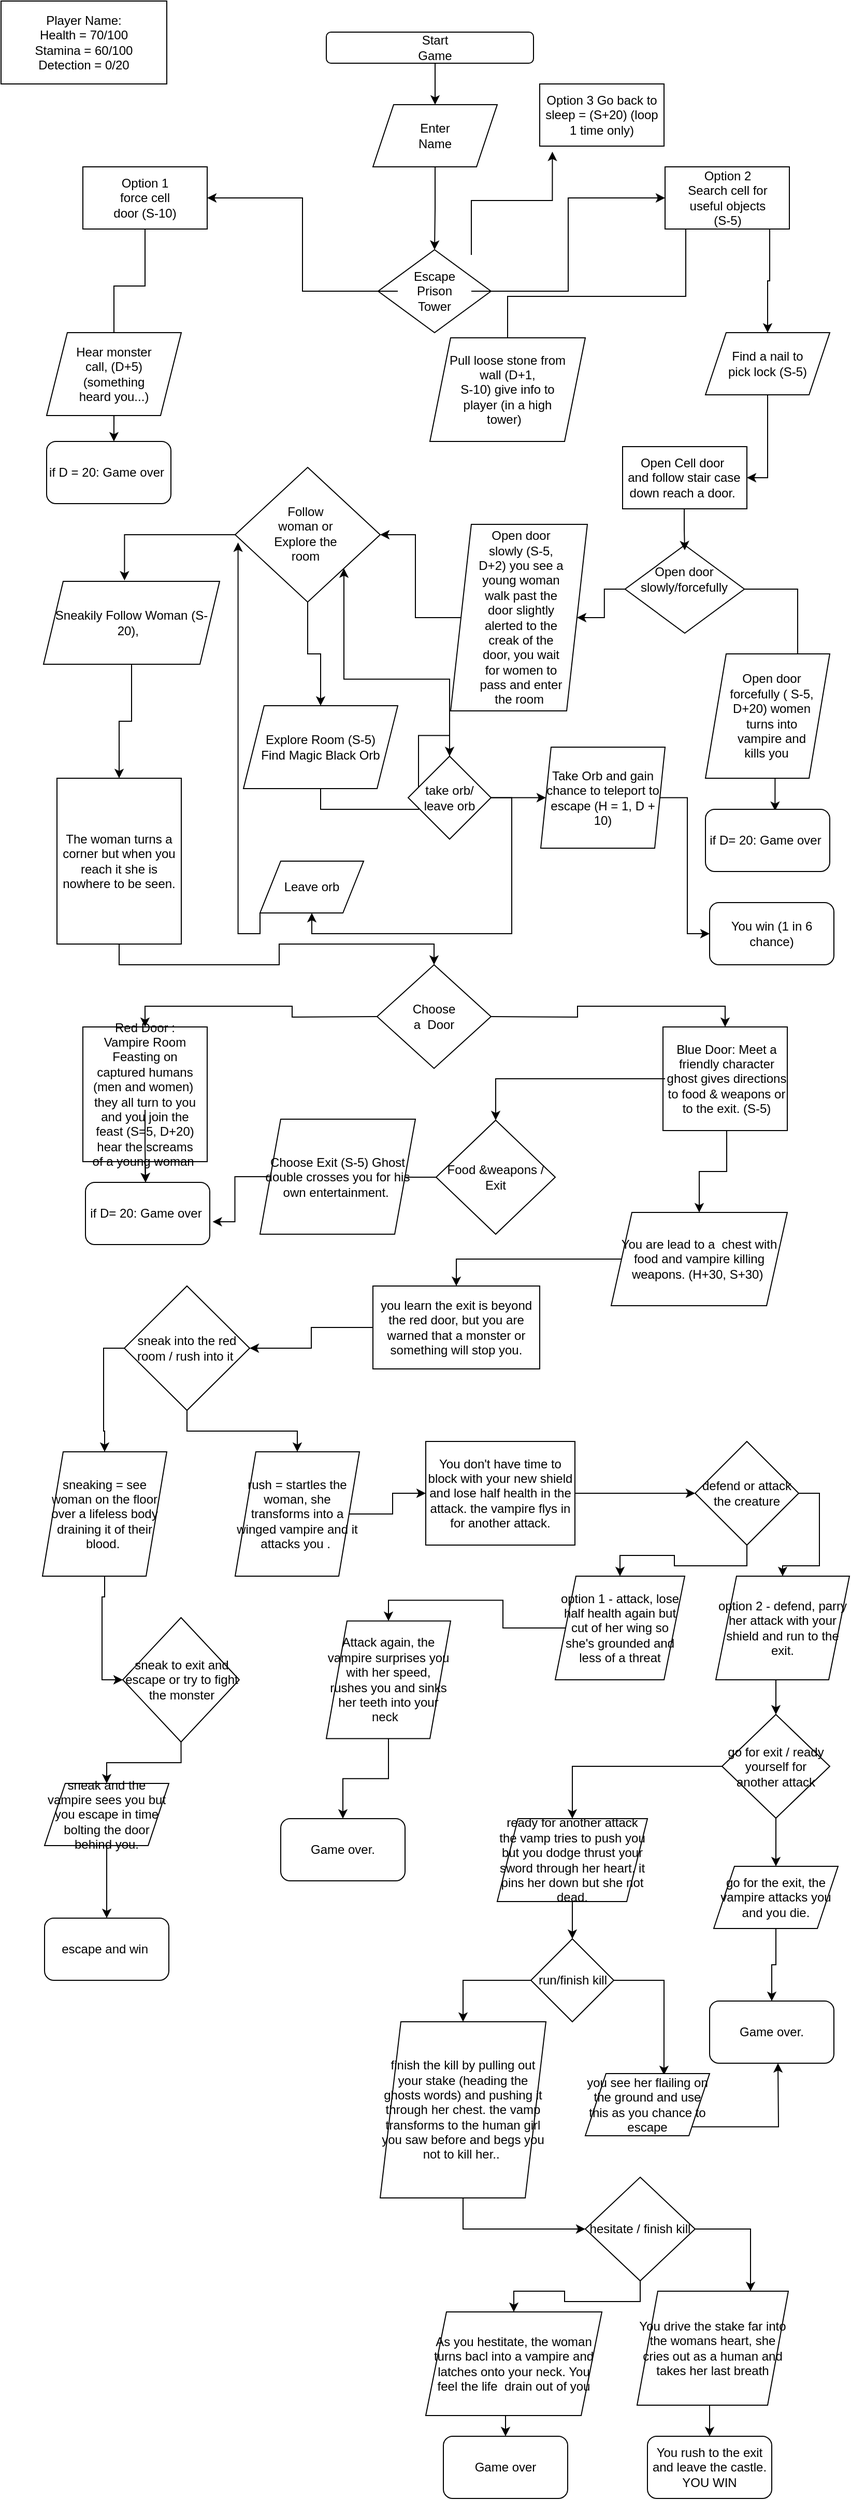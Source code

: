<mxfile version="14.2.9" type="github">
  <diagram id="AGkp3YgMyCRiQ7xAGxLQ" name="Page-1">
    <mxGraphModel dx="820" dy="880" grid="1" gridSize="10" guides="1" tooltips="1" connect="1" arrows="1" fold="1" page="1" pageScale="1" pageWidth="827" pageHeight="1169" math="0" shadow="0">
      <root>
        <mxCell id="0" />
        <mxCell id="1" parent="0" />
        <mxCell id="mVKKj_rzwkYYP3pHzG7V-71" style="edgeStyle=orthogonalEdgeStyle;rounded=0;orthogonalLoop=1;jettySize=auto;html=1;exitX=1;exitY=0.5;exitDx=0;exitDy=0;entryX=0.778;entryY=0.143;entryDx=0;entryDy=0;entryPerimeter=0;" parent="1" source="mVKKj_rzwkYYP3pHzG7V-67" target="mVKKj_rzwkYYP3pHzG7V-66" edge="1">
          <mxGeometry relative="1" as="geometry" />
        </mxCell>
        <mxCell id="mVKKj_rzwkYYP3pHzG7V-80" style="edgeStyle=orthogonalEdgeStyle;rounded=0;orthogonalLoop=1;jettySize=auto;html=1;exitX=0;exitY=0.5;exitDx=0;exitDy=0;" parent="1" source="mVKKj_rzwkYYP3pHzG7V-67" target="mVKKj_rzwkYYP3pHzG7V-75" edge="1">
          <mxGeometry relative="1" as="geometry" />
        </mxCell>
        <mxCell id="mVKKj_rzwkYYP3pHzG7V-67" value="" style="rhombus;whiteSpace=wrap;html=1;" parent="1" vertex="1">
          <mxGeometry x="602.38" y="525" width="115.25" height="85" as="geometry" />
        </mxCell>
        <mxCell id="mVKKj_rzwkYYP3pHzG7V-27" value="" style="rounded=0;whiteSpace=wrap;html=1;" parent="1" vertex="1">
          <mxGeometry x="79" y="160" width="120" height="60" as="geometry" />
        </mxCell>
        <mxCell id="mVKKj_rzwkYYP3pHzG7V-28" value="" style="rounded=0;whiteSpace=wrap;html=1;" parent="1" vertex="1">
          <mxGeometry x="641" y="160" width="120" height="60" as="geometry" />
        </mxCell>
        <mxCell id="mVKKj_rzwkYYP3pHzG7V-25" value="" style="rhombus;whiteSpace=wrap;html=1;" parent="1" vertex="1">
          <mxGeometry x="364" y="240" width="109" height="80" as="geometry" />
        </mxCell>
        <mxCell id="mVKKj_rzwkYYP3pHzG7V-15" style="edgeStyle=orthogonalEdgeStyle;rounded=0;orthogonalLoop=1;jettySize=auto;html=1;exitX=0;exitY=0.5;exitDx=0;exitDy=0;entryX=0.5;entryY=0;entryDx=0;entryDy=0;" parent="1" target="mVKKj_rzwkYYP3pHzG7V-11" edge="1">
          <mxGeometry relative="1" as="geometry">
            <mxPoint x="363" y="980" as="sourcePoint" />
          </mxGeometry>
        </mxCell>
        <mxCell id="mVKKj_rzwkYYP3pHzG7V-16" style="edgeStyle=orthogonalEdgeStyle;rounded=0;orthogonalLoop=1;jettySize=auto;html=1;exitX=1;exitY=0.5;exitDx=0;exitDy=0;entryX=0.5;entryY=0;entryDx=0;entryDy=0;" parent="1" target="mVKKj_rzwkYYP3pHzG7V-12" edge="1">
          <mxGeometry relative="1" as="geometry">
            <mxPoint x="473" y="980" as="sourcePoint" />
          </mxGeometry>
        </mxCell>
        <mxCell id="mVKKj_rzwkYYP3pHzG7V-9" value="" style="rhombus;whiteSpace=wrap;html=1;" parent="1" vertex="1">
          <mxGeometry x="363" y="930" width="110" height="100" as="geometry" />
        </mxCell>
        <object label="" id="mVKKj_rzwkYYP3pHzG7V-1">
          <mxCell style="rounded=1;whiteSpace=wrap;html=1;" parent="1" vertex="1">
            <mxGeometry x="314" y="30" width="200" height="30" as="geometry" />
          </mxCell>
        </object>
        <mxCell id="mVKKj_rzwkYYP3pHzG7V-8" style="edgeStyle=orthogonalEdgeStyle;rounded=0;orthogonalLoop=1;jettySize=auto;html=1;entryX=0.5;entryY=0;entryDx=0;entryDy=0;" parent="1" target="mVKKj_rzwkYYP3pHzG7V-3" edge="1">
          <mxGeometry relative="1" as="geometry">
            <mxPoint x="419" y="70" as="sourcePoint" />
            <Array as="points">
              <mxPoint x="419" y="60" />
              <mxPoint x="419" y="60" />
            </Array>
          </mxGeometry>
        </mxCell>
        <mxCell id="mVKKj_rzwkYYP3pHzG7V-2" value="Start Game" style="text;html=1;strokeColor=none;fillColor=none;align=center;verticalAlign=middle;whiteSpace=wrap;rounded=0;" parent="1" vertex="1">
          <mxGeometry x="399" y="35" width="40" height="20" as="geometry" />
        </mxCell>
        <mxCell id="mVKKj_rzwkYYP3pHzG7V-26" style="edgeStyle=orthogonalEdgeStyle;rounded=0;orthogonalLoop=1;jettySize=auto;html=1;exitX=0.5;exitY=1;exitDx=0;exitDy=0;entryX=0.5;entryY=0;entryDx=0;entryDy=0;" parent="1" source="mVKKj_rzwkYYP3pHzG7V-3" target="mVKKj_rzwkYYP3pHzG7V-25" edge="1">
          <mxGeometry relative="1" as="geometry" />
        </mxCell>
        <mxCell id="mVKKj_rzwkYYP3pHzG7V-3" value="" style="shape=parallelogram;perimeter=parallelogramPerimeter;whiteSpace=wrap;html=1;fixedSize=1;" parent="1" vertex="1">
          <mxGeometry x="359" y="100" width="120" height="60" as="geometry" />
        </mxCell>
        <mxCell id="mVKKj_rzwkYYP3pHzG7V-6" value="Enter Name" style="text;html=1;strokeColor=none;fillColor=none;align=center;verticalAlign=middle;whiteSpace=wrap;rounded=0;" parent="1" vertex="1">
          <mxGeometry x="399" y="120" width="40" height="20" as="geometry" />
        </mxCell>
        <mxCell id="mVKKj_rzwkYYP3pHzG7V-7" style="edgeStyle=orthogonalEdgeStyle;rounded=0;orthogonalLoop=1;jettySize=auto;html=1;exitX=0.5;exitY=1;exitDx=0;exitDy=0;" parent="1" source="mVKKj_rzwkYYP3pHzG7V-6" target="mVKKj_rzwkYYP3pHzG7V-6" edge="1">
          <mxGeometry relative="1" as="geometry" />
        </mxCell>
        <mxCell id="mVKKj_rzwkYYP3pHzG7V-4" value="Choose a&amp;nbsp; Door" style="text;html=1;strokeColor=none;fillColor=none;align=center;verticalAlign=middle;whiteSpace=wrap;rounded=0;" parent="1" vertex="1">
          <mxGeometry x="402" y="950" width="32" height="60" as="geometry" />
        </mxCell>
        <mxCell id="mVKKj_rzwkYYP3pHzG7V-112" style="edgeStyle=orthogonalEdgeStyle;rounded=0;orthogonalLoop=1;jettySize=auto;html=1;exitX=0.5;exitY=1;exitDx=0;exitDy=0;entryX=0.5;entryY=0;entryDx=0;entryDy=0;" parent="1" source="mVKKj_rzwkYYP3pHzG7V-11" target="mVKKj_rzwkYYP3pHzG7V-110" edge="1">
          <mxGeometry relative="1" as="geometry" />
        </mxCell>
        <mxCell id="mVKKj_rzwkYYP3pHzG7V-11" value="" style="rounded=0;whiteSpace=wrap;html=1;" parent="1" vertex="1">
          <mxGeometry x="79" y="990" width="120" height="130" as="geometry" />
        </mxCell>
        <mxCell id="mVKKj_rzwkYYP3pHzG7V-12" value="" style="rounded=0;whiteSpace=wrap;html=1;" parent="1" vertex="1">
          <mxGeometry x="639" y="990" width="120" height="100" as="geometry" />
        </mxCell>
        <mxCell id="aACTHdseWjAm7IjOx82R-12" value="" style="edgeStyle=orthogonalEdgeStyle;rounded=0;orthogonalLoop=1;jettySize=auto;html=1;" edge="1" parent="1" source="mVKKj_rzwkYYP3pHzG7V-13" target="mVKKj_rzwkYYP3pHzG7V-110">
          <mxGeometry relative="1" as="geometry" />
        </mxCell>
        <mxCell id="mVKKj_rzwkYYP3pHzG7V-13" value="Red Door : Vampire Room Feasting on captured humans (men and women)&amp;nbsp;&lt;br&gt;they all turn to you and you join the feast (S=5, D+20) hear the screams of a young woman&amp;nbsp;" style="text;html=1;strokeColor=none;fillColor=none;align=center;verticalAlign=middle;whiteSpace=wrap;rounded=0;" parent="1" vertex="1">
          <mxGeometry x="86" y="1040" width="106" height="30" as="geometry" />
        </mxCell>
        <mxCell id="mVKKj_rzwkYYP3pHzG7V-115" style="edgeStyle=orthogonalEdgeStyle;rounded=0;orthogonalLoop=1;jettySize=auto;html=1;exitX=0;exitY=0.5;exitDx=0;exitDy=0;entryX=0.5;entryY=0;entryDx=0;entryDy=0;" parent="1" source="mVKKj_rzwkYYP3pHzG7V-14" target="mVKKj_rzwkYYP3pHzG7V-114" edge="1">
          <mxGeometry relative="1" as="geometry" />
        </mxCell>
        <mxCell id="mVKKj_rzwkYYP3pHzG7V-120" style="edgeStyle=orthogonalEdgeStyle;rounded=0;orthogonalLoop=1;jettySize=auto;html=1;exitX=0.5;exitY=1;exitDx=0;exitDy=0;entryX=0.5;entryY=0;entryDx=0;entryDy=0;" parent="1" source="mVKKj_rzwkYYP3pHzG7V-14" target="mVKKj_rzwkYYP3pHzG7V-119" edge="1">
          <mxGeometry relative="1" as="geometry" />
        </mxCell>
        <mxCell id="mVKKj_rzwkYYP3pHzG7V-14" value="Blue Door: Meet a friendly character ghost gives directions to food &amp;amp; weapons or to the exit. (S-5)" style="text;html=1;strokeColor=none;fillColor=none;align=center;verticalAlign=middle;whiteSpace=wrap;rounded=0;" parent="1" vertex="1">
          <mxGeometry x="641" y="990" width="119" height="100" as="geometry" />
        </mxCell>
        <mxCell id="mVKKj_rzwkYYP3pHzG7V-52" style="edgeStyle=orthogonalEdgeStyle;rounded=0;orthogonalLoop=1;jettySize=auto;html=1;exitX=0.5;exitY=1;exitDx=0;exitDy=0;entryX=0.5;entryY=0;entryDx=0;entryDy=0;" parent="1" source="mVKKj_rzwkYYP3pHzG7V-22" target="mVKKj_rzwkYYP3pHzG7V-37" edge="1">
          <mxGeometry relative="1" as="geometry" />
        </mxCell>
        <mxCell id="mVKKj_rzwkYYP3pHzG7V-22" value="Option 1 force cell door (S-10)" style="text;html=1;strokeColor=none;fillColor=none;align=center;verticalAlign=middle;whiteSpace=wrap;rounded=0;" parent="1" vertex="1">
          <mxGeometry x="104" y="160" width="70" height="60" as="geometry" />
        </mxCell>
        <mxCell id="mVKKj_rzwkYYP3pHzG7V-53" style="edgeStyle=orthogonalEdgeStyle;rounded=0;orthogonalLoop=1;jettySize=auto;html=1;exitX=1;exitY=1;exitDx=0;exitDy=0;" parent="1" source="mVKKj_rzwkYYP3pHzG7V-23" target="mVKKj_rzwkYYP3pHzG7V-32" edge="1">
          <mxGeometry relative="1" as="geometry" />
        </mxCell>
        <mxCell id="mVKKj_rzwkYYP3pHzG7V-54" style="edgeStyle=orthogonalEdgeStyle;rounded=0;orthogonalLoop=1;jettySize=auto;html=1;exitX=0;exitY=1;exitDx=0;exitDy=0;entryX=0.5;entryY=0;entryDx=0;entryDy=0;" parent="1" source="mVKKj_rzwkYYP3pHzG7V-23" target="mVKKj_rzwkYYP3pHzG7V-35" edge="1">
          <mxGeometry relative="1" as="geometry" />
        </mxCell>
        <mxCell id="mVKKj_rzwkYYP3pHzG7V-23" value="Option 2 Search cell for useful objects (S-5)" style="text;html=1;strokeColor=none;fillColor=none;align=center;verticalAlign=middle;whiteSpace=wrap;rounded=0;" parent="1" vertex="1">
          <mxGeometry x="661" y="160" width="81" height="60" as="geometry" />
        </mxCell>
        <mxCell id="mVKKj_rzwkYYP3pHzG7V-29" style="edgeStyle=orthogonalEdgeStyle;rounded=0;orthogonalLoop=1;jettySize=auto;html=1;exitX=0;exitY=0.5;exitDx=0;exitDy=0;entryX=1;entryY=0.5;entryDx=0;entryDy=0;" parent="1" source="mVKKj_rzwkYYP3pHzG7V-18" target="mVKKj_rzwkYYP3pHzG7V-27" edge="1">
          <mxGeometry relative="1" as="geometry" />
        </mxCell>
        <mxCell id="mVKKj_rzwkYYP3pHzG7V-30" style="edgeStyle=orthogonalEdgeStyle;rounded=0;orthogonalLoop=1;jettySize=auto;html=1;exitX=1;exitY=0.5;exitDx=0;exitDy=0;entryX=0;entryY=0.5;entryDx=0;entryDy=0;" parent="1" source="mVKKj_rzwkYYP3pHzG7V-18" target="mVKKj_rzwkYYP3pHzG7V-28" edge="1">
          <mxGeometry relative="1" as="geometry" />
        </mxCell>
        <mxCell id="mVKKj_rzwkYYP3pHzG7V-100" style="edgeStyle=orthogonalEdgeStyle;rounded=0;orthogonalLoop=1;jettySize=auto;html=1;exitX=1;exitY=0;exitDx=0;exitDy=0;entryX=0.102;entryY=1.09;entryDx=0;entryDy=0;entryPerimeter=0;" parent="1" source="mVKKj_rzwkYYP3pHzG7V-18" target="mVKKj_rzwkYYP3pHzG7V-44" edge="1">
          <mxGeometry relative="1" as="geometry" />
        </mxCell>
        <mxCell id="mVKKj_rzwkYYP3pHzG7V-18" value="Escape Prison Tower" style="text;html=1;strokeColor=none;fillColor=none;align=center;verticalAlign=middle;whiteSpace=wrap;rounded=0;" parent="1" vertex="1">
          <mxGeometry x="383" y="245" width="71" height="70" as="geometry" />
        </mxCell>
        <mxCell id="mVKKj_rzwkYYP3pHzG7V-31" value="" style="shape=parallelogram;perimeter=parallelogramPerimeter;whiteSpace=wrap;html=1;fixedSize=1;" parent="1" vertex="1">
          <mxGeometry x="680" y="320" width="120" height="60" as="geometry" />
        </mxCell>
        <mxCell id="mVKKj_rzwkYYP3pHzG7V-57" style="edgeStyle=orthogonalEdgeStyle;rounded=0;orthogonalLoop=1;jettySize=auto;html=1;exitX=0.5;exitY=1;exitDx=0;exitDy=0;entryX=1;entryY=0.5;entryDx=0;entryDy=0;" parent="1" source="mVKKj_rzwkYYP3pHzG7V-32" target="mVKKj_rzwkYYP3pHzG7V-56" edge="1">
          <mxGeometry relative="1" as="geometry" />
        </mxCell>
        <mxCell id="mVKKj_rzwkYYP3pHzG7V-32" value="Find a nail to pick lock (S-5)" style="text;html=1;strokeColor=none;fillColor=none;align=center;verticalAlign=middle;whiteSpace=wrap;rounded=0;" parent="1" vertex="1">
          <mxGeometry x="699" y="320" width="82" height="60" as="geometry" />
        </mxCell>
        <mxCell id="mVKKj_rzwkYYP3pHzG7V-34" value="" style="shape=parallelogram;perimeter=parallelogramPerimeter;whiteSpace=wrap;html=1;fixedSize=1;" parent="1" vertex="1">
          <mxGeometry x="414" y="325" width="150" height="100" as="geometry" />
        </mxCell>
        <mxCell id="mVKKj_rzwkYYP3pHzG7V-35" value="Pull loose stone from wall (D+1, &lt;br&gt;S-10) give info to player (in a high tower)&amp;nbsp;&amp;nbsp;" style="text;html=1;strokeColor=none;fillColor=none;align=center;verticalAlign=middle;whiteSpace=wrap;rounded=0;" parent="1" vertex="1">
          <mxGeometry x="431" y="350" width="116" height="50" as="geometry" />
        </mxCell>
        <mxCell id="mVKKj_rzwkYYP3pHzG7V-61" style="edgeStyle=orthogonalEdgeStyle;rounded=0;orthogonalLoop=1;jettySize=auto;html=1;exitX=0.5;exitY=1;exitDx=0;exitDy=0;entryX=0.56;entryY=0;entryDx=0;entryDy=0;entryPerimeter=0;" parent="1" source="mVKKj_rzwkYYP3pHzG7V-36" target="mVKKj_rzwkYYP3pHzG7V-60" edge="1">
          <mxGeometry relative="1" as="geometry" />
        </mxCell>
        <mxCell id="mVKKj_rzwkYYP3pHzG7V-36" value="" style="shape=parallelogram;perimeter=parallelogramPerimeter;whiteSpace=wrap;html=1;fixedSize=1;" parent="1" vertex="1">
          <mxGeometry x="44" y="320" width="130" height="80" as="geometry" />
        </mxCell>
        <mxCell id="mVKKj_rzwkYYP3pHzG7V-37" value="Hear monster call, (D+5) (something heard you...)" style="text;html=1;strokeColor=none;fillColor=none;align=center;verticalAlign=middle;whiteSpace=wrap;rounded=0;" parent="1" vertex="1">
          <mxGeometry x="69" y="330" width="80" height="60" as="geometry" />
        </mxCell>
        <mxCell id="mVKKj_rzwkYYP3pHzG7V-41" value="" style="rounded=0;whiteSpace=wrap;html=1;" parent="1" vertex="1">
          <mxGeometry width="160" height="80" as="geometry" />
        </mxCell>
        <mxCell id="mVKKj_rzwkYYP3pHzG7V-42" value="Player Name:&lt;br&gt;Health = 70/100&lt;br&gt;Stamina = 60/100&lt;br&gt;Detection = 0/20" style="text;html=1;strokeColor=none;fillColor=none;align=center;verticalAlign=middle;whiteSpace=wrap;rounded=0;" parent="1" vertex="1">
          <mxGeometry width="160" height="80" as="geometry" />
        </mxCell>
        <mxCell id="mVKKj_rzwkYYP3pHzG7V-43" value="" style="rounded=0;whiteSpace=wrap;html=1;" parent="1" vertex="1">
          <mxGeometry x="520" y="80" width="120" height="60" as="geometry" />
        </mxCell>
        <mxCell id="mVKKj_rzwkYYP3pHzG7V-44" value="Option 3 Go back to sleep = (S+20) (loop 1 time only)" style="text;html=1;strokeColor=none;fillColor=none;align=center;verticalAlign=middle;whiteSpace=wrap;rounded=0;" parent="1" vertex="1">
          <mxGeometry x="520" y="80" width="120" height="60" as="geometry" />
        </mxCell>
        <mxCell id="mVKKj_rzwkYYP3pHzG7V-55" value="" style="rounded=0;whiteSpace=wrap;html=1;" parent="1" vertex="1">
          <mxGeometry x="600" y="430" width="120" height="60" as="geometry" />
        </mxCell>
        <mxCell id="mVKKj_rzwkYYP3pHzG7V-70" style="edgeStyle=orthogonalEdgeStyle;rounded=0;orthogonalLoop=1;jettySize=auto;html=1;exitX=0.5;exitY=1;exitDx=0;exitDy=0;entryX=0.506;entryY=0.238;entryDx=0;entryDy=0;entryPerimeter=0;" parent="1" source="mVKKj_rzwkYYP3pHzG7V-56" target="mVKKj_rzwkYYP3pHzG7V-65" edge="1">
          <mxGeometry relative="1" as="geometry" />
        </mxCell>
        <mxCell id="mVKKj_rzwkYYP3pHzG7V-56" value="Open Cell door&amp;nbsp;&lt;br&gt;and follow stair case down reach a door.&amp;nbsp;" style="text;html=1;strokeColor=none;fillColor=none;align=center;verticalAlign=middle;whiteSpace=wrap;rounded=0;" parent="1" vertex="1">
          <mxGeometry x="599" y="430" width="121" height="60" as="geometry" />
        </mxCell>
        <mxCell id="mVKKj_rzwkYYP3pHzG7V-59" value="" style="rounded=1;whiteSpace=wrap;html=1;" parent="1" vertex="1">
          <mxGeometry x="44" y="425" width="120" height="60" as="geometry" />
        </mxCell>
        <mxCell id="mVKKj_rzwkYYP3pHzG7V-60" value="if D = 20: Game over" style="text;html=1;strokeColor=none;fillColor=none;align=center;verticalAlign=middle;whiteSpace=wrap;rounded=0;" parent="1" vertex="1">
          <mxGeometry x="44" y="425" width="116" height="60" as="geometry" />
        </mxCell>
        <mxCell id="mVKKj_rzwkYYP3pHzG7V-63" value="" style="shape=parallelogram;perimeter=parallelogramPerimeter;whiteSpace=wrap;html=1;fixedSize=1;" parent="1" vertex="1">
          <mxGeometry x="680" y="630" width="120" height="120" as="geometry" />
        </mxCell>
        <mxCell id="mVKKj_rzwkYYP3pHzG7V-74" style="edgeStyle=orthogonalEdgeStyle;rounded=0;orthogonalLoop=1;jettySize=auto;html=1;exitX=0.5;exitY=1;exitDx=0;exitDy=0;entryX=0.579;entryY=0.024;entryDx=0;entryDy=0;entryPerimeter=0;" parent="1" source="mVKKj_rzwkYYP3pHzG7V-66" target="mVKKj_rzwkYYP3pHzG7V-73" edge="1">
          <mxGeometry relative="1" as="geometry" />
        </mxCell>
        <mxCell id="mVKKj_rzwkYYP3pHzG7V-66" value="Open door forcefully ( S-5, D+20) women turns into vampire and kills you&amp;nbsp; &amp;nbsp;" style="text;html=1;strokeColor=none;fillColor=none;align=center;verticalAlign=middle;whiteSpace=wrap;rounded=0;" parent="1" vertex="1">
          <mxGeometry x="699" y="630" width="90" height="120" as="geometry" />
        </mxCell>
        <mxCell id="mVKKj_rzwkYYP3pHzG7V-65" value="Open door slowly/forcefully" style="text;html=1;strokeColor=none;fillColor=none;align=center;verticalAlign=middle;whiteSpace=wrap;rounded=0;" parent="1" vertex="1">
          <mxGeometry x="617.25" y="505" width="84.5" height="105" as="geometry" />
        </mxCell>
        <mxCell id="mVKKj_rzwkYYP3pHzG7V-72" value="" style="rounded=1;whiteSpace=wrap;html=1;" parent="1" vertex="1">
          <mxGeometry x="680" y="780" width="120" height="60" as="geometry" />
        </mxCell>
        <mxCell id="mVKKj_rzwkYYP3pHzG7V-73" value="if D= 20: Game over" style="text;html=1;strokeColor=none;fillColor=none;align=center;verticalAlign=middle;whiteSpace=wrap;rounded=0;" parent="1" vertex="1">
          <mxGeometry x="680" y="780" width="116" height="60" as="geometry" />
        </mxCell>
        <mxCell id="mVKKj_rzwkYYP3pHzG7V-82" style="edgeStyle=orthogonalEdgeStyle;rounded=0;orthogonalLoop=1;jettySize=auto;html=1;exitX=0;exitY=0.5;exitDx=0;exitDy=0;entryX=1;entryY=0.5;entryDx=0;entryDy=0;" parent="1" source="mVKKj_rzwkYYP3pHzG7V-75" target="mVKKj_rzwkYYP3pHzG7V-81" edge="1">
          <mxGeometry relative="1" as="geometry" />
        </mxCell>
        <mxCell id="mVKKj_rzwkYYP3pHzG7V-75" value="" style="shape=parallelogram;perimeter=parallelogramPerimeter;whiteSpace=wrap;html=1;fixedSize=1;" parent="1" vertex="1">
          <mxGeometry x="434" y="505" width="132" height="180" as="geometry" />
        </mxCell>
        <mxCell id="mVKKj_rzwkYYP3pHzG7V-76" value="Open door slowly (S-5, D+2) you see a young woman walk past the door slightly alerted to the creak of the door, you wait for women to pass and enter the room&amp;nbsp;" style="text;html=1;strokeColor=none;fillColor=none;align=center;verticalAlign=middle;whiteSpace=wrap;rounded=0;" parent="1" vertex="1">
          <mxGeometry x="457" y="535" width="90" height="120" as="geometry" />
        </mxCell>
        <mxCell id="mVKKj_rzwkYYP3pHzG7V-88" style="edgeStyle=orthogonalEdgeStyle;rounded=0;orthogonalLoop=1;jettySize=auto;html=1;exitX=0;exitY=0.5;exitDx=0;exitDy=0;entryX=0.46;entryY=-0.011;entryDx=0;entryDy=0;entryPerimeter=0;" parent="1" source="mVKKj_rzwkYYP3pHzG7V-81" target="mVKKj_rzwkYYP3pHzG7V-86" edge="1">
          <mxGeometry relative="1" as="geometry" />
        </mxCell>
        <mxCell id="mVKKj_rzwkYYP3pHzG7V-89" style="edgeStyle=orthogonalEdgeStyle;rounded=0;orthogonalLoop=1;jettySize=auto;html=1;exitX=0.5;exitY=1;exitDx=0;exitDy=0;entryX=0.5;entryY=0;entryDx=0;entryDy=0;" parent="1" source="mVKKj_rzwkYYP3pHzG7V-81" target="mVKKj_rzwkYYP3pHzG7V-87" edge="1">
          <mxGeometry relative="1" as="geometry" />
        </mxCell>
        <mxCell id="mVKKj_rzwkYYP3pHzG7V-81" value="" style="rhombus;whiteSpace=wrap;html=1;" parent="1" vertex="1">
          <mxGeometry x="226" y="450" width="140" height="130" as="geometry" />
        </mxCell>
        <mxCell id="mVKKj_rzwkYYP3pHzG7V-83" value="Follow woman or Explore the room" style="text;html=1;strokeColor=none;fillColor=none;align=center;verticalAlign=middle;whiteSpace=wrap;rounded=0;" parent="1" vertex="1">
          <mxGeometry x="262" y="477.5" width="64" height="72.5" as="geometry" />
        </mxCell>
        <mxCell id="mVKKj_rzwkYYP3pHzG7V-102" style="edgeStyle=orthogonalEdgeStyle;rounded=0;orthogonalLoop=1;jettySize=auto;html=1;exitX=0.5;exitY=1;exitDx=0;exitDy=0;entryX=0.5;entryY=0;entryDx=0;entryDy=0;" parent="1" source="mVKKj_rzwkYYP3pHzG7V-86" target="mVKKj_rzwkYYP3pHzG7V-101" edge="1">
          <mxGeometry relative="1" as="geometry" />
        </mxCell>
        <mxCell id="mVKKj_rzwkYYP3pHzG7V-86" value="Sneakily Follow Woman (S-20),&amp;nbsp;&amp;nbsp;" style="shape=parallelogram;perimeter=parallelogramPerimeter;whiteSpace=wrap;html=1;fixedSize=1;size=19;" parent="1" vertex="1">
          <mxGeometry x="41" y="560" width="170" height="80" as="geometry" />
        </mxCell>
        <mxCell id="mVKKj_rzwkYYP3pHzG7V-95" style="edgeStyle=orthogonalEdgeStyle;rounded=0;orthogonalLoop=1;jettySize=auto;html=1;exitX=0.5;exitY=1;exitDx=0;exitDy=0;entryX=0.5;entryY=0;entryDx=0;entryDy=0;" parent="1" source="mVKKj_rzwkYYP3pHzG7V-87" target="mVKKj_rzwkYYP3pHzG7V-92" edge="1">
          <mxGeometry relative="1" as="geometry" />
        </mxCell>
        <mxCell id="mVKKj_rzwkYYP3pHzG7V-87" value="Explore Room (S-5)&lt;br&gt;Find Magic Black Orb" style="shape=parallelogram;perimeter=parallelogramPerimeter;whiteSpace=wrap;html=1;fixedSize=1;" parent="1" vertex="1">
          <mxGeometry x="234" y="680" width="149" height="80" as="geometry" />
        </mxCell>
        <mxCell id="mVKKj_rzwkYYP3pHzG7V-96" style="edgeStyle=orthogonalEdgeStyle;rounded=0;orthogonalLoop=1;jettySize=auto;html=1;exitX=1;exitY=0.5;exitDx=0;exitDy=0;entryX=0;entryY=0.5;entryDx=0;entryDy=0;" parent="1" source="mVKKj_rzwkYYP3pHzG7V-92" target="mVKKj_rzwkYYP3pHzG7V-93" edge="1">
          <mxGeometry relative="1" as="geometry" />
        </mxCell>
        <mxCell id="mVKKj_rzwkYYP3pHzG7V-99" style="edgeStyle=orthogonalEdgeStyle;rounded=0;orthogonalLoop=1;jettySize=auto;html=1;exitX=1;exitY=0.5;exitDx=0;exitDy=0;entryX=0.5;entryY=1;entryDx=0;entryDy=0;" parent="1" source="mVKKj_rzwkYYP3pHzG7V-92" target="mVKKj_rzwkYYP3pHzG7V-94" edge="1">
          <mxGeometry relative="1" as="geometry" />
        </mxCell>
        <mxCell id="mVKKj_rzwkYYP3pHzG7V-104" style="edgeStyle=orthogonalEdgeStyle;rounded=0;orthogonalLoop=1;jettySize=auto;html=1;exitX=0.5;exitY=0;exitDx=0;exitDy=0;entryX=1;entryY=1;entryDx=0;entryDy=0;" parent="1" source="mVKKj_rzwkYYP3pHzG7V-92" target="mVKKj_rzwkYYP3pHzG7V-81" edge="1">
          <mxGeometry relative="1" as="geometry" />
        </mxCell>
        <mxCell id="mVKKj_rzwkYYP3pHzG7V-92" value="take orb/ leave orb" style="rhombus;whiteSpace=wrap;html=1;" parent="1" vertex="1">
          <mxGeometry x="393" y="728.75" width="80" height="80" as="geometry" />
        </mxCell>
        <mxCell id="mVKKj_rzwkYYP3pHzG7V-106" style="edgeStyle=orthogonalEdgeStyle;rounded=0;orthogonalLoop=1;jettySize=auto;html=1;exitX=1;exitY=0.5;exitDx=0;exitDy=0;entryX=0;entryY=0.5;entryDx=0;entryDy=0;" parent="1" source="mVKKj_rzwkYYP3pHzG7V-93" target="mVKKj_rzwkYYP3pHzG7V-105" edge="1">
          <mxGeometry relative="1" as="geometry" />
        </mxCell>
        <mxCell id="mVKKj_rzwkYYP3pHzG7V-93" value="Take Orb and gain chance to teleport to escape (H = 1, D + 10)" style="shape=parallelogram;perimeter=parallelogramPerimeter;whiteSpace=wrap;html=1;fixedSize=1;size=10;" parent="1" vertex="1">
          <mxGeometry x="521" y="720" width="120" height="97.5" as="geometry" />
        </mxCell>
        <mxCell id="aACTHdseWjAm7IjOx82R-62" style="edgeStyle=orthogonalEdgeStyle;rounded=0;orthogonalLoop=1;jettySize=auto;html=1;exitX=0;exitY=1;exitDx=0;exitDy=0;entryX=0.02;entryY=0.558;entryDx=0;entryDy=0;entryPerimeter=0;" edge="1" parent="1" source="mVKKj_rzwkYYP3pHzG7V-94" target="mVKKj_rzwkYYP3pHzG7V-81">
          <mxGeometry relative="1" as="geometry" />
        </mxCell>
        <mxCell id="mVKKj_rzwkYYP3pHzG7V-94" value="Leave orb" style="shape=parallelogram;perimeter=parallelogramPerimeter;whiteSpace=wrap;html=1;fixedSize=1;" parent="1" vertex="1">
          <mxGeometry x="250" y="830" width="100" height="50" as="geometry" />
        </mxCell>
        <mxCell id="mVKKj_rzwkYYP3pHzG7V-103" style="edgeStyle=orthogonalEdgeStyle;rounded=0;orthogonalLoop=1;jettySize=auto;html=1;exitX=0.5;exitY=1;exitDx=0;exitDy=0;entryX=0.5;entryY=0;entryDx=0;entryDy=0;" parent="1" source="mVKKj_rzwkYYP3pHzG7V-101" target="mVKKj_rzwkYYP3pHzG7V-9" edge="1">
          <mxGeometry relative="1" as="geometry" />
        </mxCell>
        <mxCell id="mVKKj_rzwkYYP3pHzG7V-101" value="The woman turns a corner but when you reach it she is nowhere to be seen." style="rounded=0;whiteSpace=wrap;html=1;" parent="1" vertex="1">
          <mxGeometry x="54" y="750" width="120" height="160" as="geometry" />
        </mxCell>
        <mxCell id="mVKKj_rzwkYYP3pHzG7V-105" value="You win (1 in 6 chance)" style="rounded=1;whiteSpace=wrap;html=1;" parent="1" vertex="1">
          <mxGeometry x="684" y="870" width="120" height="60" as="geometry" />
        </mxCell>
        <mxCell id="mVKKj_rzwkYYP3pHzG7V-109" value="" style="rounded=1;whiteSpace=wrap;html=1;" parent="1" vertex="1">
          <mxGeometry x="81.5" y="1140" width="120" height="60" as="geometry" />
        </mxCell>
        <mxCell id="mVKKj_rzwkYYP3pHzG7V-110" value="if D= 20: Game over" style="text;html=1;strokeColor=none;fillColor=none;align=center;verticalAlign=middle;whiteSpace=wrap;rounded=0;" parent="1" vertex="1">
          <mxGeometry x="81.5" y="1140" width="116" height="60" as="geometry" />
        </mxCell>
        <mxCell id="mVKKj_rzwkYYP3pHzG7V-117" style="edgeStyle=orthogonalEdgeStyle;rounded=0;orthogonalLoop=1;jettySize=auto;html=1;exitX=0;exitY=0.5;exitDx=0;exitDy=0;" parent="1" source="mVKKj_rzwkYYP3pHzG7V-114" target="mVKKj_rzwkYYP3pHzG7V-116" edge="1">
          <mxGeometry relative="1" as="geometry" />
        </mxCell>
        <mxCell id="mVKKj_rzwkYYP3pHzG7V-114" value="Food &amp;amp;weapons / Exit" style="rhombus;whiteSpace=wrap;html=1;" parent="1" vertex="1">
          <mxGeometry x="420" y="1080" width="115" height="110" as="geometry" />
        </mxCell>
        <mxCell id="mVKKj_rzwkYYP3pHzG7V-118" style="edgeStyle=orthogonalEdgeStyle;rounded=0;orthogonalLoop=1;jettySize=auto;html=1;exitX=0;exitY=0.5;exitDx=0;exitDy=0;entryX=1.023;entryY=0.633;entryDx=0;entryDy=0;entryPerimeter=0;" parent="1" source="mVKKj_rzwkYYP3pHzG7V-116" target="mVKKj_rzwkYYP3pHzG7V-109" edge="1">
          <mxGeometry relative="1" as="geometry" />
        </mxCell>
        <mxCell id="mVKKj_rzwkYYP3pHzG7V-116" value="Choose Exit (S-5) Ghost double crosses you for his own entertainment.&amp;nbsp;" style="shape=parallelogram;perimeter=parallelogramPerimeter;whiteSpace=wrap;html=1;fixedSize=1;" parent="1" vertex="1">
          <mxGeometry x="250" y="1079" width="150" height="111" as="geometry" />
        </mxCell>
        <mxCell id="aACTHdseWjAm7IjOx82R-3" style="edgeStyle=orthogonalEdgeStyle;rounded=0;orthogonalLoop=1;jettySize=auto;html=1;exitX=0;exitY=0.5;exitDx=0;exitDy=0;entryX=0.5;entryY=0;entryDx=0;entryDy=0;" edge="1" parent="1" source="mVKKj_rzwkYYP3pHzG7V-119" target="aACTHdseWjAm7IjOx82R-2">
          <mxGeometry relative="1" as="geometry" />
        </mxCell>
        <mxCell id="mVKKj_rzwkYYP3pHzG7V-119" value="You are lead to a&amp;nbsp; chest with food and vampire killing weapons. (H+30, S+30)&amp;nbsp;" style="shape=parallelogram;perimeter=parallelogramPerimeter;whiteSpace=wrap;html=1;fixedSize=1;" parent="1" vertex="1">
          <mxGeometry x="589" y="1169" width="170" height="90" as="geometry" />
        </mxCell>
        <mxCell id="aACTHdseWjAm7IjOx82R-5" style="edgeStyle=orthogonalEdgeStyle;rounded=0;orthogonalLoop=1;jettySize=auto;html=1;exitX=0;exitY=0.5;exitDx=0;exitDy=0;" edge="1" parent="1" source="aACTHdseWjAm7IjOx82R-2" target="aACTHdseWjAm7IjOx82R-4">
          <mxGeometry relative="1" as="geometry" />
        </mxCell>
        <mxCell id="aACTHdseWjAm7IjOx82R-2" value="you learn the exit is beyond the red door, but you are warned that a monster or something will stop you." style="rounded=0;whiteSpace=wrap;html=1;" vertex="1" parent="1">
          <mxGeometry x="359" y="1240" width="161" height="80" as="geometry" />
        </mxCell>
        <mxCell id="aACTHdseWjAm7IjOx82R-8" style="edgeStyle=orthogonalEdgeStyle;rounded=0;orthogonalLoop=1;jettySize=auto;html=1;exitX=0;exitY=0.5;exitDx=0;exitDy=0;entryX=0.5;entryY=0;entryDx=0;entryDy=0;" edge="1" parent="1" source="aACTHdseWjAm7IjOx82R-4" target="aACTHdseWjAm7IjOx82R-6">
          <mxGeometry relative="1" as="geometry" />
        </mxCell>
        <mxCell id="aACTHdseWjAm7IjOx82R-9" style="edgeStyle=orthogonalEdgeStyle;rounded=0;orthogonalLoop=1;jettySize=auto;html=1;exitX=0.5;exitY=1;exitDx=0;exitDy=0;entryX=0.5;entryY=0;entryDx=0;entryDy=0;" edge="1" parent="1" source="aACTHdseWjAm7IjOx82R-4" target="aACTHdseWjAm7IjOx82R-7">
          <mxGeometry relative="1" as="geometry" />
        </mxCell>
        <mxCell id="aACTHdseWjAm7IjOx82R-4" value="sneak into the red room / rush into it&amp;nbsp;" style="rhombus;whiteSpace=wrap;html=1;" vertex="1" parent="1">
          <mxGeometry x="119" y="1240" width="121" height="120" as="geometry" />
        </mxCell>
        <mxCell id="aACTHdseWjAm7IjOx82R-52" style="edgeStyle=orthogonalEdgeStyle;rounded=0;orthogonalLoop=1;jettySize=auto;html=1;exitX=0.5;exitY=1;exitDx=0;exitDy=0;entryX=0;entryY=0.5;entryDx=0;entryDy=0;" edge="1" parent="1" source="aACTHdseWjAm7IjOx82R-6" target="aACTHdseWjAm7IjOx82R-51">
          <mxGeometry relative="1" as="geometry" />
        </mxCell>
        <mxCell id="aACTHdseWjAm7IjOx82R-6" value="sneaking = see woman on the floor over a lifeless body draining it of their blood.&amp;nbsp;" style="shape=parallelogram;perimeter=parallelogramPerimeter;whiteSpace=wrap;html=1;fixedSize=1;" vertex="1" parent="1">
          <mxGeometry x="40" y="1400" width="120" height="120" as="geometry" />
        </mxCell>
        <mxCell id="aACTHdseWjAm7IjOx82R-15" style="edgeStyle=orthogonalEdgeStyle;rounded=0;orthogonalLoop=1;jettySize=auto;html=1;exitX=1;exitY=0.5;exitDx=0;exitDy=0;entryX=0;entryY=0.5;entryDx=0;entryDy=0;" edge="1" parent="1" source="aACTHdseWjAm7IjOx82R-7" target="aACTHdseWjAm7IjOx82R-14">
          <mxGeometry relative="1" as="geometry" />
        </mxCell>
        <mxCell id="aACTHdseWjAm7IjOx82R-7" value="rush = startles the woman, she transforms into a winged vampire and it attacks you .&amp;nbsp;" style="shape=parallelogram;perimeter=parallelogramPerimeter;whiteSpace=wrap;html=1;fixedSize=1;" vertex="1" parent="1">
          <mxGeometry x="226" y="1400" width="120" height="120" as="geometry" />
        </mxCell>
        <mxCell id="aACTHdseWjAm7IjOx82R-19" style="edgeStyle=orthogonalEdgeStyle;rounded=0;orthogonalLoop=1;jettySize=auto;html=1;exitX=1;exitY=0.5;exitDx=0;exitDy=0;" edge="1" parent="1" source="aACTHdseWjAm7IjOx82R-13" target="aACTHdseWjAm7IjOx82R-17">
          <mxGeometry relative="1" as="geometry" />
        </mxCell>
        <mxCell id="aACTHdseWjAm7IjOx82R-20" style="edgeStyle=orthogonalEdgeStyle;rounded=0;orthogonalLoop=1;jettySize=auto;html=1;exitX=0.5;exitY=1;exitDx=0;exitDy=0;entryX=0.5;entryY=0;entryDx=0;entryDy=0;" edge="1" parent="1" source="aACTHdseWjAm7IjOx82R-13" target="aACTHdseWjAm7IjOx82R-18">
          <mxGeometry relative="1" as="geometry" />
        </mxCell>
        <mxCell id="aACTHdseWjAm7IjOx82R-13" value="defend or attack the creature" style="rhombus;whiteSpace=wrap;html=1;" vertex="1" parent="1">
          <mxGeometry x="670" y="1390" width="100" height="100" as="geometry" />
        </mxCell>
        <mxCell id="aACTHdseWjAm7IjOx82R-16" style="edgeStyle=orthogonalEdgeStyle;rounded=0;orthogonalLoop=1;jettySize=auto;html=1;exitX=1;exitY=0.5;exitDx=0;exitDy=0;entryX=0;entryY=0.5;entryDx=0;entryDy=0;" edge="1" parent="1" source="aACTHdseWjAm7IjOx82R-14" target="aACTHdseWjAm7IjOx82R-13">
          <mxGeometry relative="1" as="geometry" />
        </mxCell>
        <mxCell id="aACTHdseWjAm7IjOx82R-14" value="You don&#39;t have time to block with your new shield and lose half health in the attack. the vampire flys in for another attack." style="rounded=0;whiteSpace=wrap;html=1;" vertex="1" parent="1">
          <mxGeometry x="410" y="1390" width="144" height="100" as="geometry" />
        </mxCell>
        <mxCell id="aACTHdseWjAm7IjOx82R-22" style="edgeStyle=orthogonalEdgeStyle;rounded=0;orthogonalLoop=1;jettySize=auto;html=1;exitX=0.5;exitY=1;exitDx=0;exitDy=0;entryX=0.5;entryY=0;entryDx=0;entryDy=0;" edge="1" parent="1" source="aACTHdseWjAm7IjOx82R-17" target="aACTHdseWjAm7IjOx82R-21">
          <mxGeometry relative="1" as="geometry" />
        </mxCell>
        <mxCell id="aACTHdseWjAm7IjOx82R-17" value="option 2 - defend, parry her attack with your shield and run to the exit." style="shape=parallelogram;perimeter=parallelogramPerimeter;whiteSpace=wrap;html=1;fixedSize=1;" vertex="1" parent="1">
          <mxGeometry x="690" y="1520" width="129" height="100" as="geometry" />
        </mxCell>
        <mxCell id="aACTHdseWjAm7IjOx82R-58" style="edgeStyle=orthogonalEdgeStyle;rounded=0;orthogonalLoop=1;jettySize=auto;html=1;exitX=0;exitY=0.5;exitDx=0;exitDy=0;entryX=0.5;entryY=0;entryDx=0;entryDy=0;" edge="1" parent="1" source="aACTHdseWjAm7IjOx82R-18" target="aACTHdseWjAm7IjOx82R-57">
          <mxGeometry relative="1" as="geometry" />
        </mxCell>
        <mxCell id="aACTHdseWjAm7IjOx82R-18" value="option 1 - attack, lose half health again but cut of her wing so she&#39;s grounded and less of a threat" style="shape=parallelogram;perimeter=parallelogramPerimeter;whiteSpace=wrap;html=1;fixedSize=1;" vertex="1" parent="1">
          <mxGeometry x="535" y="1520" width="125" height="100" as="geometry" />
        </mxCell>
        <mxCell id="aACTHdseWjAm7IjOx82R-24" style="edgeStyle=orthogonalEdgeStyle;rounded=0;orthogonalLoop=1;jettySize=auto;html=1;exitX=0.5;exitY=1;exitDx=0;exitDy=0;entryX=0.5;entryY=0;entryDx=0;entryDy=0;" edge="1" parent="1" source="aACTHdseWjAm7IjOx82R-21" target="aACTHdseWjAm7IjOx82R-23">
          <mxGeometry relative="1" as="geometry" />
        </mxCell>
        <mxCell id="aACTHdseWjAm7IjOx82R-28" style="edgeStyle=orthogonalEdgeStyle;rounded=0;orthogonalLoop=1;jettySize=auto;html=1;exitX=0;exitY=0.5;exitDx=0;exitDy=0;" edge="1" parent="1" source="aACTHdseWjAm7IjOx82R-21" target="aACTHdseWjAm7IjOx82R-27">
          <mxGeometry relative="1" as="geometry" />
        </mxCell>
        <mxCell id="aACTHdseWjAm7IjOx82R-21" value="go for exit / ready yourself for another attack" style="rhombus;whiteSpace=wrap;html=1;" vertex="1" parent="1">
          <mxGeometry x="696" y="1653.5" width="104" height="100" as="geometry" />
        </mxCell>
        <mxCell id="aACTHdseWjAm7IjOx82R-26" style="edgeStyle=orthogonalEdgeStyle;rounded=0;orthogonalLoop=1;jettySize=auto;html=1;exitX=0.5;exitY=1;exitDx=0;exitDy=0;entryX=0.5;entryY=0;entryDx=0;entryDy=0;" edge="1" parent="1" source="aACTHdseWjAm7IjOx82R-23" target="aACTHdseWjAm7IjOx82R-25">
          <mxGeometry relative="1" as="geometry" />
        </mxCell>
        <mxCell id="aACTHdseWjAm7IjOx82R-23" value="go for the exit, the vampire attacks you and you die." style="shape=parallelogram;perimeter=parallelogramPerimeter;whiteSpace=wrap;html=1;fixedSize=1;" vertex="1" parent="1">
          <mxGeometry x="688" y="1800" width="120" height="60" as="geometry" />
        </mxCell>
        <mxCell id="aACTHdseWjAm7IjOx82R-25" value="Game over." style="rounded=1;whiteSpace=wrap;html=1;" vertex="1" parent="1">
          <mxGeometry x="684" y="1930" width="120" height="60" as="geometry" />
        </mxCell>
        <mxCell id="aACTHdseWjAm7IjOx82R-31" style="edgeStyle=orthogonalEdgeStyle;rounded=0;orthogonalLoop=1;jettySize=auto;html=1;exitX=0.5;exitY=1;exitDx=0;exitDy=0;entryX=0.5;entryY=0;entryDx=0;entryDy=0;" edge="1" parent="1" source="aACTHdseWjAm7IjOx82R-27" target="aACTHdseWjAm7IjOx82R-29">
          <mxGeometry relative="1" as="geometry" />
        </mxCell>
        <mxCell id="aACTHdseWjAm7IjOx82R-27" value="ready for another attack the vamp tries to push you but you dodge thrust your sword through her heart. it pins her down but she not dead." style="shape=parallelogram;perimeter=parallelogramPerimeter;whiteSpace=wrap;html=1;fixedSize=1;" vertex="1" parent="1">
          <mxGeometry x="479" y="1754" width="145" height="80" as="geometry" />
        </mxCell>
        <mxCell id="aACTHdseWjAm7IjOx82R-32" style="edgeStyle=orthogonalEdgeStyle;rounded=0;orthogonalLoop=1;jettySize=auto;html=1;exitX=1;exitY=0.5;exitDx=0;exitDy=0;entryX=0.633;entryY=0.025;entryDx=0;entryDy=0;entryPerimeter=0;" edge="1" parent="1" source="aACTHdseWjAm7IjOx82R-29" target="aACTHdseWjAm7IjOx82R-30">
          <mxGeometry relative="1" as="geometry" />
        </mxCell>
        <mxCell id="aACTHdseWjAm7IjOx82R-36" style="edgeStyle=orthogonalEdgeStyle;rounded=0;orthogonalLoop=1;jettySize=auto;html=1;exitX=0;exitY=0.5;exitDx=0;exitDy=0;entryX=0.5;entryY=0;entryDx=0;entryDy=0;" edge="1" parent="1" source="aACTHdseWjAm7IjOx82R-29" target="aACTHdseWjAm7IjOx82R-35">
          <mxGeometry relative="1" as="geometry" />
        </mxCell>
        <mxCell id="aACTHdseWjAm7IjOx82R-29" value="run/finish kill" style="rhombus;whiteSpace=wrap;html=1;" vertex="1" parent="1">
          <mxGeometry x="511.5" y="1870" width="80" height="80" as="geometry" />
        </mxCell>
        <mxCell id="aACTHdseWjAm7IjOx82R-34" style="edgeStyle=orthogonalEdgeStyle;rounded=0;orthogonalLoop=1;jettySize=auto;html=1;exitX=1;exitY=1;exitDx=0;exitDy=0;" edge="1" parent="1" source="aACTHdseWjAm7IjOx82R-30">
          <mxGeometry relative="1" as="geometry">
            <mxPoint x="750" y="1990" as="targetPoint" />
          </mxGeometry>
        </mxCell>
        <mxCell id="aACTHdseWjAm7IjOx82R-30" value="you see her flailing on the ground and use this as you chance to escape" style="shape=parallelogram;perimeter=parallelogramPerimeter;whiteSpace=wrap;html=1;fixedSize=1;" vertex="1" parent="1">
          <mxGeometry x="564" y="2000" width="120" height="60" as="geometry" />
        </mxCell>
        <mxCell id="aACTHdseWjAm7IjOx82R-46" style="edgeStyle=orthogonalEdgeStyle;rounded=0;orthogonalLoop=1;jettySize=auto;html=1;exitX=0.5;exitY=1;exitDx=0;exitDy=0;entryX=0;entryY=0.5;entryDx=0;entryDy=0;" edge="1" parent="1" source="aACTHdseWjAm7IjOx82R-35" target="aACTHdseWjAm7IjOx82R-37">
          <mxGeometry relative="1" as="geometry" />
        </mxCell>
        <mxCell id="aACTHdseWjAm7IjOx82R-35" value="finish the kill by pulling out your stake (heading the ghosts words) and pushing it through her chest. the vamp transforms to the human girl you saw before and begs you not to kill her..&amp;nbsp;" style="shape=parallelogram;perimeter=parallelogramPerimeter;whiteSpace=wrap;html=1;fixedSize=1;" vertex="1" parent="1">
          <mxGeometry x="366" y="1950" width="160" height="170" as="geometry" />
        </mxCell>
        <mxCell id="aACTHdseWjAm7IjOx82R-47" style="edgeStyle=orthogonalEdgeStyle;rounded=0;orthogonalLoop=1;jettySize=auto;html=1;exitX=0.5;exitY=1;exitDx=0;exitDy=0;entryX=0.5;entryY=0;entryDx=0;entryDy=0;" edge="1" parent="1" source="aACTHdseWjAm7IjOx82R-37" target="aACTHdseWjAm7IjOx82R-39">
          <mxGeometry relative="1" as="geometry" />
        </mxCell>
        <mxCell id="aACTHdseWjAm7IjOx82R-48" style="edgeStyle=orthogonalEdgeStyle;rounded=0;orthogonalLoop=1;jettySize=auto;html=1;exitX=1;exitY=0.5;exitDx=0;exitDy=0;entryX=0.75;entryY=0;entryDx=0;entryDy=0;" edge="1" parent="1" source="aACTHdseWjAm7IjOx82R-37" target="aACTHdseWjAm7IjOx82R-42">
          <mxGeometry relative="1" as="geometry" />
        </mxCell>
        <mxCell id="aACTHdseWjAm7IjOx82R-37" value="hesitate / finish kill" style="rhombus;whiteSpace=wrap;html=1;" vertex="1" parent="1">
          <mxGeometry x="564" y="2100" width="106" height="100" as="geometry" />
        </mxCell>
        <mxCell id="aACTHdseWjAm7IjOx82R-50" style="edgeStyle=orthogonalEdgeStyle;rounded=0;orthogonalLoop=1;jettySize=auto;html=1;exitX=0.5;exitY=1;exitDx=0;exitDy=0;entryX=0.5;entryY=0;entryDx=0;entryDy=0;" edge="1" parent="1" source="aACTHdseWjAm7IjOx82R-39" target="aACTHdseWjAm7IjOx82R-41">
          <mxGeometry relative="1" as="geometry" />
        </mxCell>
        <mxCell id="aACTHdseWjAm7IjOx82R-39" value="As you hestitate, the woman turns bacl into a vampire and latches onto your neck. You feel the life&amp;nbsp; drain out of you" style="shape=parallelogram;perimeter=parallelogramPerimeter;whiteSpace=wrap;html=1;fixedSize=1;" vertex="1" parent="1">
          <mxGeometry x="410" y="2230" width="170" height="100" as="geometry" />
        </mxCell>
        <mxCell id="aACTHdseWjAm7IjOx82R-41" value="Game over" style="rounded=1;whiteSpace=wrap;html=1;" vertex="1" parent="1">
          <mxGeometry x="427" y="2350" width="120" height="60" as="geometry" />
        </mxCell>
        <mxCell id="aACTHdseWjAm7IjOx82R-49" style="edgeStyle=orthogonalEdgeStyle;rounded=0;orthogonalLoop=1;jettySize=auto;html=1;exitX=0.5;exitY=1;exitDx=0;exitDy=0;entryX=0.5;entryY=0;entryDx=0;entryDy=0;" edge="1" parent="1" source="aACTHdseWjAm7IjOx82R-42" target="aACTHdseWjAm7IjOx82R-44">
          <mxGeometry relative="1" as="geometry" />
        </mxCell>
        <mxCell id="aACTHdseWjAm7IjOx82R-42" value="You drive the stake far into the womans heart, she cries out as a human and takes her last breath" style="shape=parallelogram;perimeter=parallelogramPerimeter;whiteSpace=wrap;html=1;fixedSize=1;" vertex="1" parent="1">
          <mxGeometry x="614" y="2210" width="146" height="110" as="geometry" />
        </mxCell>
        <mxCell id="aACTHdseWjAm7IjOx82R-44" value="You rush to the exit and leave the castle. YOU WIN" style="rounded=1;whiteSpace=wrap;html=1;" vertex="1" parent="1">
          <mxGeometry x="624" y="2350" width="120" height="60" as="geometry" />
        </mxCell>
        <mxCell id="aACTHdseWjAm7IjOx82R-54" style="edgeStyle=orthogonalEdgeStyle;rounded=0;orthogonalLoop=1;jettySize=auto;html=1;exitX=0.5;exitY=1;exitDx=0;exitDy=0;entryX=0.5;entryY=0;entryDx=0;entryDy=0;" edge="1" parent="1" source="aACTHdseWjAm7IjOx82R-51" target="aACTHdseWjAm7IjOx82R-53">
          <mxGeometry relative="1" as="geometry" />
        </mxCell>
        <mxCell id="aACTHdseWjAm7IjOx82R-51" value="sneak to exit and escape or try to fight the monster" style="rhombus;whiteSpace=wrap;html=1;" vertex="1" parent="1">
          <mxGeometry x="117.5" y="1560" width="112.5" height="120" as="geometry" />
        </mxCell>
        <mxCell id="aACTHdseWjAm7IjOx82R-56" style="edgeStyle=orthogonalEdgeStyle;rounded=0;orthogonalLoop=1;jettySize=auto;html=1;exitX=0.5;exitY=1;exitDx=0;exitDy=0;entryX=0.5;entryY=0;entryDx=0;entryDy=0;" edge="1" parent="1" source="aACTHdseWjAm7IjOx82R-53" target="aACTHdseWjAm7IjOx82R-55">
          <mxGeometry relative="1" as="geometry" />
        </mxCell>
        <mxCell id="aACTHdseWjAm7IjOx82R-53" value="sneak and the vampire sees you but you escape in time bolting the door behind you." style="shape=parallelogram;perimeter=parallelogramPerimeter;whiteSpace=wrap;html=1;fixedSize=1;" vertex="1" parent="1">
          <mxGeometry x="42" y="1720" width="120" height="60" as="geometry" />
        </mxCell>
        <mxCell id="aACTHdseWjAm7IjOx82R-55" value="escape and win&amp;nbsp;" style="rounded=1;whiteSpace=wrap;html=1;" vertex="1" parent="1">
          <mxGeometry x="42" y="1850" width="120" height="60" as="geometry" />
        </mxCell>
        <mxCell id="aACTHdseWjAm7IjOx82R-60" style="edgeStyle=orthogonalEdgeStyle;rounded=0;orthogonalLoop=1;jettySize=auto;html=1;exitX=0.5;exitY=1;exitDx=0;exitDy=0;entryX=0.5;entryY=0;entryDx=0;entryDy=0;" edge="1" parent="1" source="aACTHdseWjAm7IjOx82R-57" target="aACTHdseWjAm7IjOx82R-59">
          <mxGeometry relative="1" as="geometry" />
        </mxCell>
        <mxCell id="aACTHdseWjAm7IjOx82R-57" value="Attack again, the vampire surprises you with her speed, rushes you and sinks her teeth into your neck&amp;nbsp;&amp;nbsp;" style="shape=parallelogram;perimeter=parallelogramPerimeter;whiteSpace=wrap;html=1;fixedSize=1;" vertex="1" parent="1">
          <mxGeometry x="314" y="1563.25" width="120" height="113.5" as="geometry" />
        </mxCell>
        <mxCell id="aACTHdseWjAm7IjOx82R-59" value="Game over." style="rounded=1;whiteSpace=wrap;html=1;" vertex="1" parent="1">
          <mxGeometry x="270" y="1754" width="120" height="60" as="geometry" />
        </mxCell>
      </root>
    </mxGraphModel>
  </diagram>
</mxfile>
